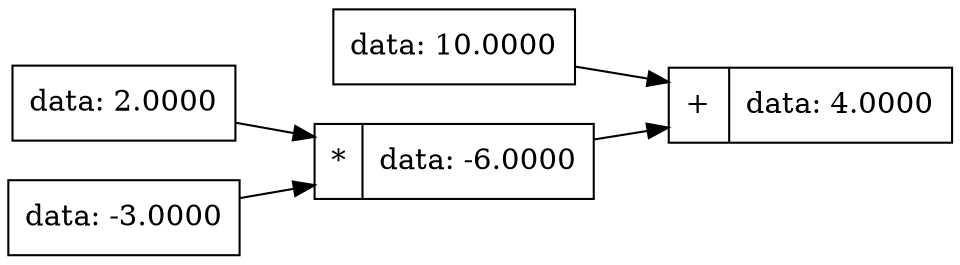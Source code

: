 digraph {
	graph [rankdir=LR]
	4673060400 [label="{*|data: -6.0000}" shape=record]
	4672864176 [label="data: 10.0000" shape=record]
	4673045232 [label="{+|data: 4.0000}" shape=record]
	4330900848 [label="data: 2.0000" shape=record]
	4330899888 [label="data: -3.0000" shape=record]
	4330899888 -> 4673060400
	4330900848 -> 4673060400
	4673060400 -> 4673045232
	4672864176 -> 4673045232
}

